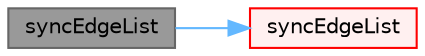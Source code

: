 digraph "syncEdgeList"
{
 // LATEX_PDF_SIZE
  bgcolor="transparent";
  edge [fontname=Helvetica,fontsize=10,labelfontname=Helvetica,labelfontsize=10];
  node [fontname=Helvetica,fontsize=10,shape=box,height=0.2,width=0.4];
  rankdir="LR";
  Node1 [id="Node000001",label="syncEdgeList",height=0.2,width=0.4,color="gray40", fillcolor="grey60", style="filled", fontcolor="black",tooltip=" "];
  Node1 -> Node2 [id="edge1_Node000001_Node000002",color="steelblue1",style="solid",tooltip=" "];
  Node2 [id="Node000002",label="syncEdgeList",height=0.2,width=0.4,color="red", fillcolor="#FFF0F0", style="filled",URL="$classFoam_1_1syncTools.html#af9a38e7e948154f3a2e5d5b5f8afd267",tooltip=" "];
}
